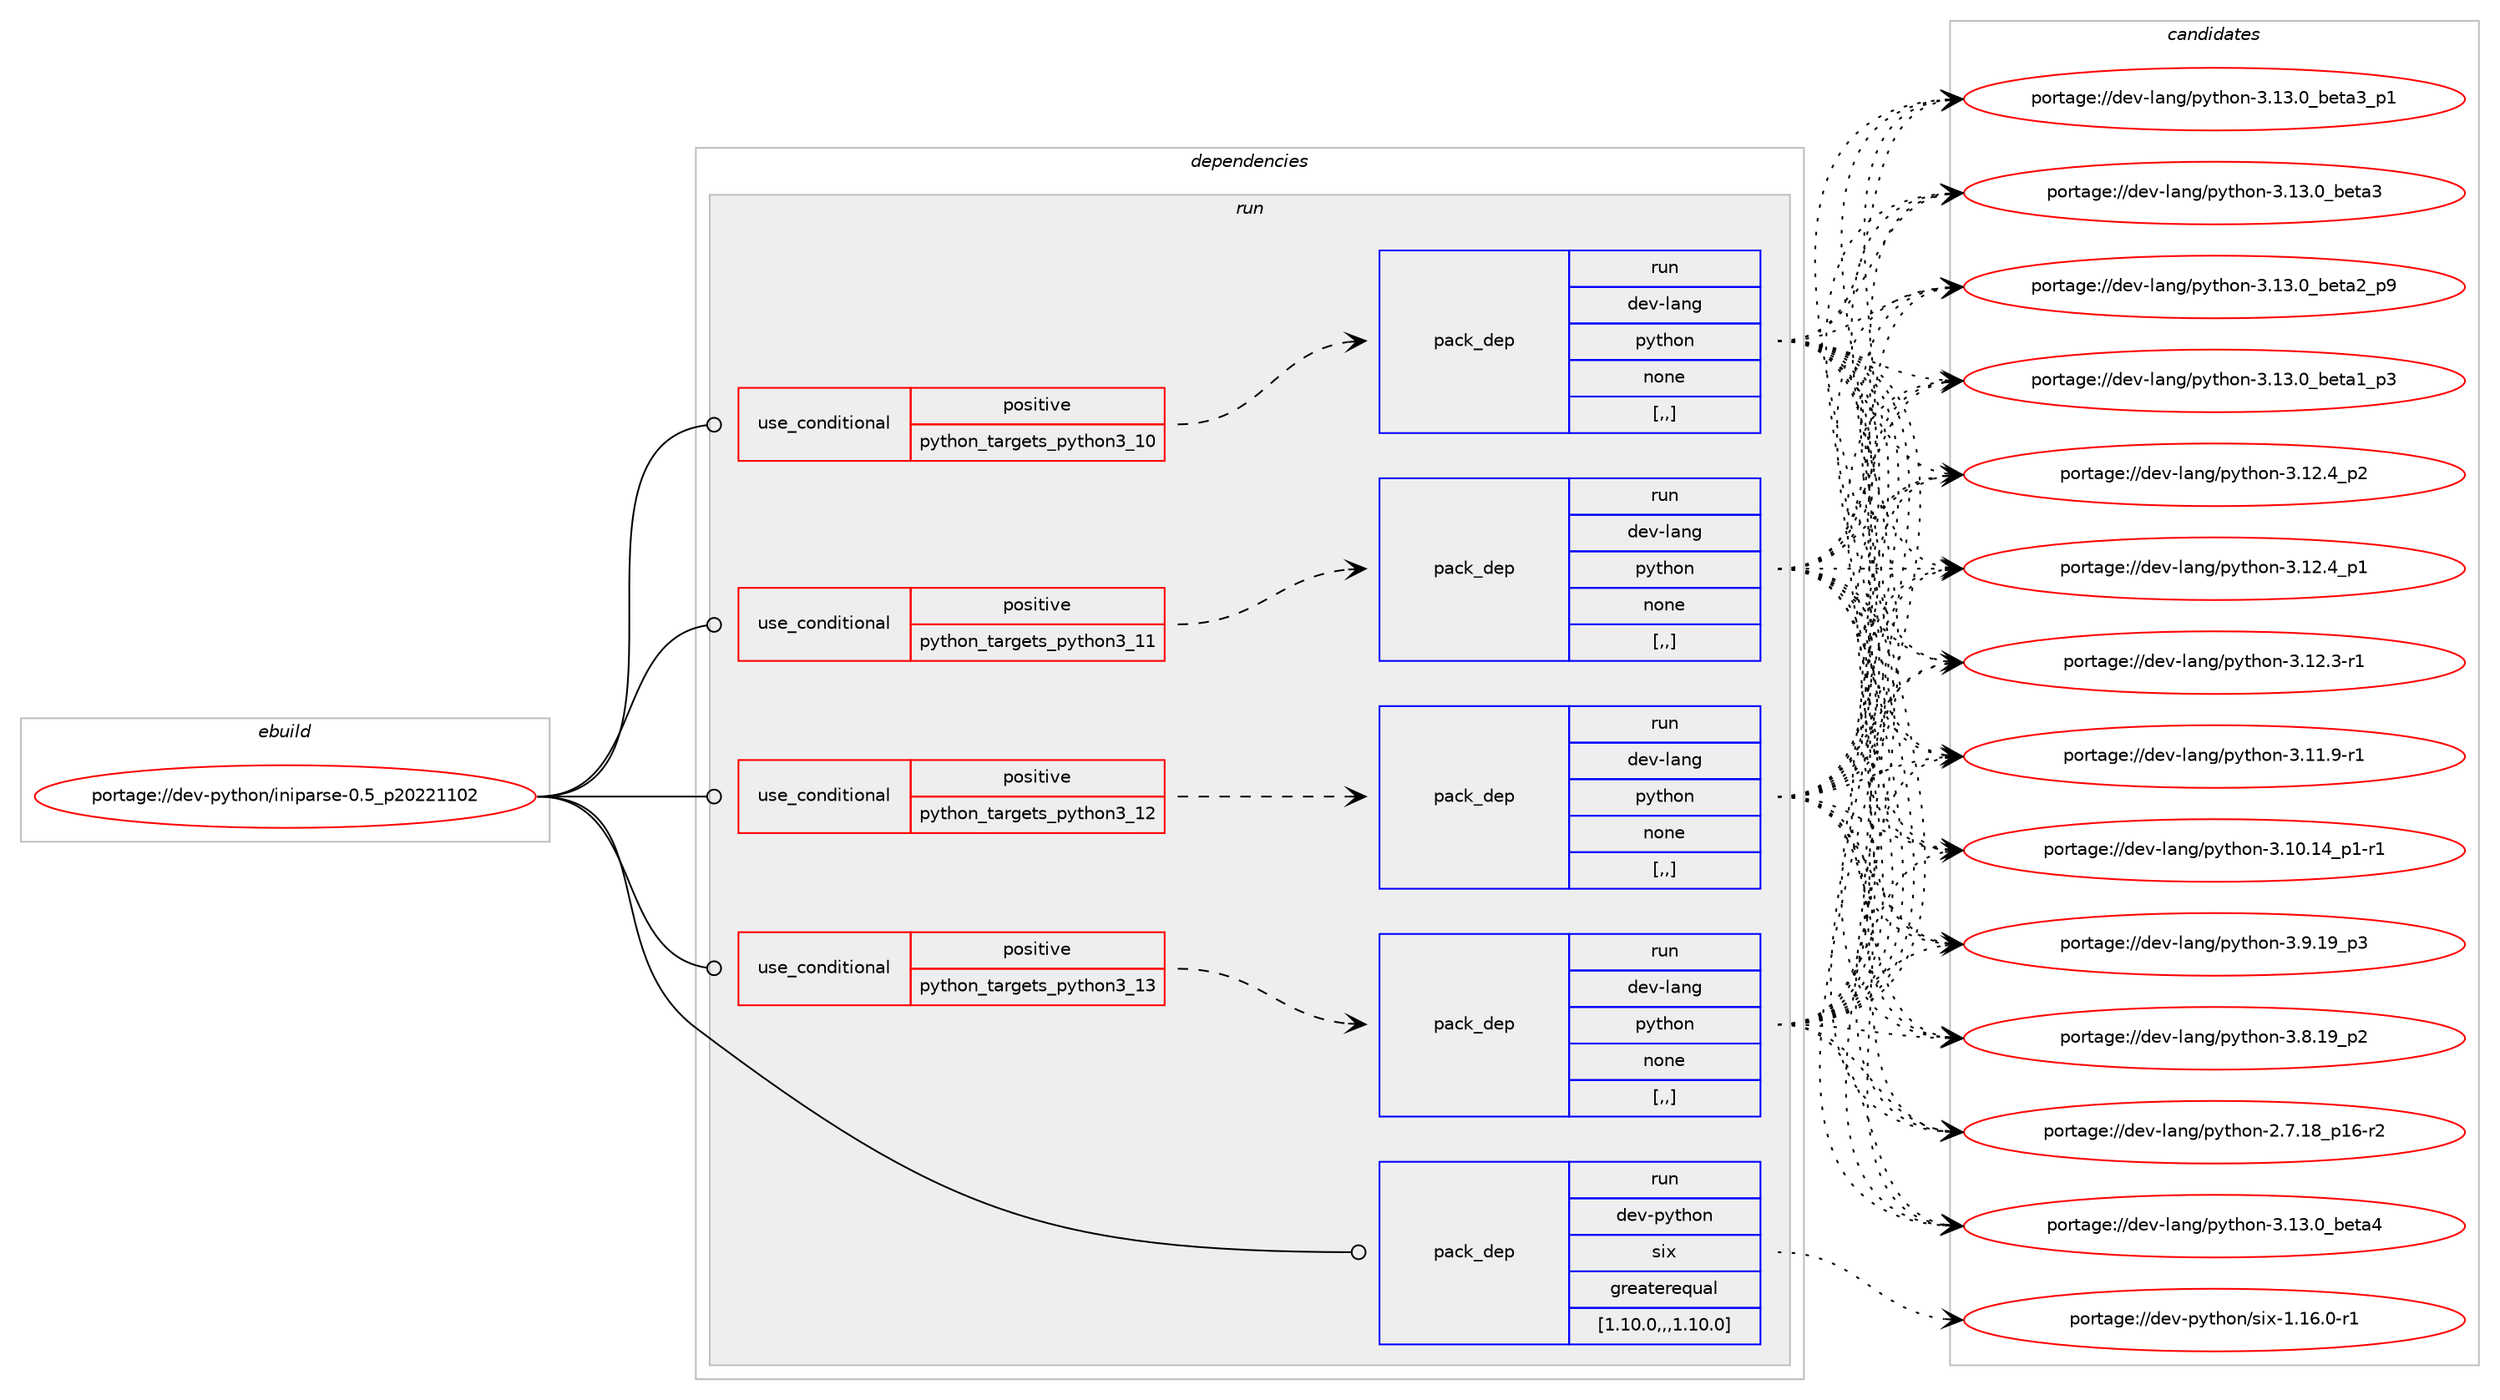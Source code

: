 digraph prolog {

# *************
# Graph options
# *************

newrank=true;
concentrate=true;
compound=true;
graph [rankdir=LR,fontname=Helvetica,fontsize=10,ranksep=1.5];#, ranksep=2.5, nodesep=0.2];
edge  [arrowhead=vee];
node  [fontname=Helvetica,fontsize=10];

# **********
# The ebuild
# **********

subgraph cluster_leftcol {
color=gray;
label=<<i>ebuild</i>>;
id [label="portage://dev-python/iniparse-0.5_p20221102", color=red, width=4, href="../dev-python/iniparse-0.5_p20221102.svg"];
}

# ****************
# The dependencies
# ****************

subgraph cluster_midcol {
color=gray;
label=<<i>dependencies</i>>;
subgraph cluster_compile {
fillcolor="#eeeeee";
style=filled;
label=<<i>compile</i>>;
}
subgraph cluster_compileandrun {
fillcolor="#eeeeee";
style=filled;
label=<<i>compile and run</i>>;
}
subgraph cluster_run {
fillcolor="#eeeeee";
style=filled;
label=<<i>run</i>>;
subgraph cond33701 {
dependency148634 [label=<<TABLE BORDER="0" CELLBORDER="1" CELLSPACING="0" CELLPADDING="4"><TR><TD ROWSPAN="3" CELLPADDING="10">use_conditional</TD></TR><TR><TD>positive</TD></TR><TR><TD>python_targets_python3_10</TD></TR></TABLE>>, shape=none, color=red];
subgraph pack113683 {
dependency148635 [label=<<TABLE BORDER="0" CELLBORDER="1" CELLSPACING="0" CELLPADDING="4" WIDTH="220"><TR><TD ROWSPAN="6" CELLPADDING="30">pack_dep</TD></TR><TR><TD WIDTH="110">run</TD></TR><TR><TD>dev-lang</TD></TR><TR><TD>python</TD></TR><TR><TD>none</TD></TR><TR><TD>[,,]</TD></TR></TABLE>>, shape=none, color=blue];
}
dependency148634:e -> dependency148635:w [weight=20,style="dashed",arrowhead="vee"];
}
id:e -> dependency148634:w [weight=20,style="solid",arrowhead="odot"];
subgraph cond33702 {
dependency148636 [label=<<TABLE BORDER="0" CELLBORDER="1" CELLSPACING="0" CELLPADDING="4"><TR><TD ROWSPAN="3" CELLPADDING="10">use_conditional</TD></TR><TR><TD>positive</TD></TR><TR><TD>python_targets_python3_11</TD></TR></TABLE>>, shape=none, color=red];
subgraph pack113684 {
dependency148637 [label=<<TABLE BORDER="0" CELLBORDER="1" CELLSPACING="0" CELLPADDING="4" WIDTH="220"><TR><TD ROWSPAN="6" CELLPADDING="30">pack_dep</TD></TR><TR><TD WIDTH="110">run</TD></TR><TR><TD>dev-lang</TD></TR><TR><TD>python</TD></TR><TR><TD>none</TD></TR><TR><TD>[,,]</TD></TR></TABLE>>, shape=none, color=blue];
}
dependency148636:e -> dependency148637:w [weight=20,style="dashed",arrowhead="vee"];
}
id:e -> dependency148636:w [weight=20,style="solid",arrowhead="odot"];
subgraph cond33703 {
dependency148638 [label=<<TABLE BORDER="0" CELLBORDER="1" CELLSPACING="0" CELLPADDING="4"><TR><TD ROWSPAN="3" CELLPADDING="10">use_conditional</TD></TR><TR><TD>positive</TD></TR><TR><TD>python_targets_python3_12</TD></TR></TABLE>>, shape=none, color=red];
subgraph pack113685 {
dependency148639 [label=<<TABLE BORDER="0" CELLBORDER="1" CELLSPACING="0" CELLPADDING="4" WIDTH="220"><TR><TD ROWSPAN="6" CELLPADDING="30">pack_dep</TD></TR><TR><TD WIDTH="110">run</TD></TR><TR><TD>dev-lang</TD></TR><TR><TD>python</TD></TR><TR><TD>none</TD></TR><TR><TD>[,,]</TD></TR></TABLE>>, shape=none, color=blue];
}
dependency148638:e -> dependency148639:w [weight=20,style="dashed",arrowhead="vee"];
}
id:e -> dependency148638:w [weight=20,style="solid",arrowhead="odot"];
subgraph cond33704 {
dependency148640 [label=<<TABLE BORDER="0" CELLBORDER="1" CELLSPACING="0" CELLPADDING="4"><TR><TD ROWSPAN="3" CELLPADDING="10">use_conditional</TD></TR><TR><TD>positive</TD></TR><TR><TD>python_targets_python3_13</TD></TR></TABLE>>, shape=none, color=red];
subgraph pack113686 {
dependency148641 [label=<<TABLE BORDER="0" CELLBORDER="1" CELLSPACING="0" CELLPADDING="4" WIDTH="220"><TR><TD ROWSPAN="6" CELLPADDING="30">pack_dep</TD></TR><TR><TD WIDTH="110">run</TD></TR><TR><TD>dev-lang</TD></TR><TR><TD>python</TD></TR><TR><TD>none</TD></TR><TR><TD>[,,]</TD></TR></TABLE>>, shape=none, color=blue];
}
dependency148640:e -> dependency148641:w [weight=20,style="dashed",arrowhead="vee"];
}
id:e -> dependency148640:w [weight=20,style="solid",arrowhead="odot"];
subgraph pack113687 {
dependency148642 [label=<<TABLE BORDER="0" CELLBORDER="1" CELLSPACING="0" CELLPADDING="4" WIDTH="220"><TR><TD ROWSPAN="6" CELLPADDING="30">pack_dep</TD></TR><TR><TD WIDTH="110">run</TD></TR><TR><TD>dev-python</TD></TR><TR><TD>six</TD></TR><TR><TD>greaterequal</TD></TR><TR><TD>[1.10.0,,,1.10.0]</TD></TR></TABLE>>, shape=none, color=blue];
}
id:e -> dependency148642:w [weight=20,style="solid",arrowhead="odot"];
}
}

# **************
# The candidates
# **************

subgraph cluster_choices {
rank=same;
color=gray;
label=<<i>candidates</i>>;

subgraph choice113683 {
color=black;
nodesep=1;
choice1001011184510897110103471121211161041111104551464951464895981011169752 [label="portage://dev-lang/python-3.13.0_beta4", color=red, width=4,href="../dev-lang/python-3.13.0_beta4.svg"];
choice10010111845108971101034711212111610411111045514649514648959810111697519511249 [label="portage://dev-lang/python-3.13.0_beta3_p1", color=red, width=4,href="../dev-lang/python-3.13.0_beta3_p1.svg"];
choice1001011184510897110103471121211161041111104551464951464895981011169751 [label="portage://dev-lang/python-3.13.0_beta3", color=red, width=4,href="../dev-lang/python-3.13.0_beta3.svg"];
choice10010111845108971101034711212111610411111045514649514648959810111697509511257 [label="portage://dev-lang/python-3.13.0_beta2_p9", color=red, width=4,href="../dev-lang/python-3.13.0_beta2_p9.svg"];
choice10010111845108971101034711212111610411111045514649514648959810111697499511251 [label="portage://dev-lang/python-3.13.0_beta1_p3", color=red, width=4,href="../dev-lang/python-3.13.0_beta1_p3.svg"];
choice100101118451089711010347112121116104111110455146495046529511250 [label="portage://dev-lang/python-3.12.4_p2", color=red, width=4,href="../dev-lang/python-3.12.4_p2.svg"];
choice100101118451089711010347112121116104111110455146495046529511249 [label="portage://dev-lang/python-3.12.4_p1", color=red, width=4,href="../dev-lang/python-3.12.4_p1.svg"];
choice100101118451089711010347112121116104111110455146495046514511449 [label="portage://dev-lang/python-3.12.3-r1", color=red, width=4,href="../dev-lang/python-3.12.3-r1.svg"];
choice100101118451089711010347112121116104111110455146494946574511449 [label="portage://dev-lang/python-3.11.9-r1", color=red, width=4,href="../dev-lang/python-3.11.9-r1.svg"];
choice100101118451089711010347112121116104111110455146494846495295112494511449 [label="portage://dev-lang/python-3.10.14_p1-r1", color=red, width=4,href="../dev-lang/python-3.10.14_p1-r1.svg"];
choice100101118451089711010347112121116104111110455146574649579511251 [label="portage://dev-lang/python-3.9.19_p3", color=red, width=4,href="../dev-lang/python-3.9.19_p3.svg"];
choice100101118451089711010347112121116104111110455146564649579511250 [label="portage://dev-lang/python-3.8.19_p2", color=red, width=4,href="../dev-lang/python-3.8.19_p2.svg"];
choice100101118451089711010347112121116104111110455046554649569511249544511450 [label="portage://dev-lang/python-2.7.18_p16-r2", color=red, width=4,href="../dev-lang/python-2.7.18_p16-r2.svg"];
dependency148635:e -> choice1001011184510897110103471121211161041111104551464951464895981011169752:w [style=dotted,weight="100"];
dependency148635:e -> choice10010111845108971101034711212111610411111045514649514648959810111697519511249:w [style=dotted,weight="100"];
dependency148635:e -> choice1001011184510897110103471121211161041111104551464951464895981011169751:w [style=dotted,weight="100"];
dependency148635:e -> choice10010111845108971101034711212111610411111045514649514648959810111697509511257:w [style=dotted,weight="100"];
dependency148635:e -> choice10010111845108971101034711212111610411111045514649514648959810111697499511251:w [style=dotted,weight="100"];
dependency148635:e -> choice100101118451089711010347112121116104111110455146495046529511250:w [style=dotted,weight="100"];
dependency148635:e -> choice100101118451089711010347112121116104111110455146495046529511249:w [style=dotted,weight="100"];
dependency148635:e -> choice100101118451089711010347112121116104111110455146495046514511449:w [style=dotted,weight="100"];
dependency148635:e -> choice100101118451089711010347112121116104111110455146494946574511449:w [style=dotted,weight="100"];
dependency148635:e -> choice100101118451089711010347112121116104111110455146494846495295112494511449:w [style=dotted,weight="100"];
dependency148635:e -> choice100101118451089711010347112121116104111110455146574649579511251:w [style=dotted,weight="100"];
dependency148635:e -> choice100101118451089711010347112121116104111110455146564649579511250:w [style=dotted,weight="100"];
dependency148635:e -> choice100101118451089711010347112121116104111110455046554649569511249544511450:w [style=dotted,weight="100"];
}
subgraph choice113684 {
color=black;
nodesep=1;
choice1001011184510897110103471121211161041111104551464951464895981011169752 [label="portage://dev-lang/python-3.13.0_beta4", color=red, width=4,href="../dev-lang/python-3.13.0_beta4.svg"];
choice10010111845108971101034711212111610411111045514649514648959810111697519511249 [label="portage://dev-lang/python-3.13.0_beta3_p1", color=red, width=4,href="../dev-lang/python-3.13.0_beta3_p1.svg"];
choice1001011184510897110103471121211161041111104551464951464895981011169751 [label="portage://dev-lang/python-3.13.0_beta3", color=red, width=4,href="../dev-lang/python-3.13.0_beta3.svg"];
choice10010111845108971101034711212111610411111045514649514648959810111697509511257 [label="portage://dev-lang/python-3.13.0_beta2_p9", color=red, width=4,href="../dev-lang/python-3.13.0_beta2_p9.svg"];
choice10010111845108971101034711212111610411111045514649514648959810111697499511251 [label="portage://dev-lang/python-3.13.0_beta1_p3", color=red, width=4,href="../dev-lang/python-3.13.0_beta1_p3.svg"];
choice100101118451089711010347112121116104111110455146495046529511250 [label="portage://dev-lang/python-3.12.4_p2", color=red, width=4,href="../dev-lang/python-3.12.4_p2.svg"];
choice100101118451089711010347112121116104111110455146495046529511249 [label="portage://dev-lang/python-3.12.4_p1", color=red, width=4,href="../dev-lang/python-3.12.4_p1.svg"];
choice100101118451089711010347112121116104111110455146495046514511449 [label="portage://dev-lang/python-3.12.3-r1", color=red, width=4,href="../dev-lang/python-3.12.3-r1.svg"];
choice100101118451089711010347112121116104111110455146494946574511449 [label="portage://dev-lang/python-3.11.9-r1", color=red, width=4,href="../dev-lang/python-3.11.9-r1.svg"];
choice100101118451089711010347112121116104111110455146494846495295112494511449 [label="portage://dev-lang/python-3.10.14_p1-r1", color=red, width=4,href="../dev-lang/python-3.10.14_p1-r1.svg"];
choice100101118451089711010347112121116104111110455146574649579511251 [label="portage://dev-lang/python-3.9.19_p3", color=red, width=4,href="../dev-lang/python-3.9.19_p3.svg"];
choice100101118451089711010347112121116104111110455146564649579511250 [label="portage://dev-lang/python-3.8.19_p2", color=red, width=4,href="../dev-lang/python-3.8.19_p2.svg"];
choice100101118451089711010347112121116104111110455046554649569511249544511450 [label="portage://dev-lang/python-2.7.18_p16-r2", color=red, width=4,href="../dev-lang/python-2.7.18_p16-r2.svg"];
dependency148637:e -> choice1001011184510897110103471121211161041111104551464951464895981011169752:w [style=dotted,weight="100"];
dependency148637:e -> choice10010111845108971101034711212111610411111045514649514648959810111697519511249:w [style=dotted,weight="100"];
dependency148637:e -> choice1001011184510897110103471121211161041111104551464951464895981011169751:w [style=dotted,weight="100"];
dependency148637:e -> choice10010111845108971101034711212111610411111045514649514648959810111697509511257:w [style=dotted,weight="100"];
dependency148637:e -> choice10010111845108971101034711212111610411111045514649514648959810111697499511251:w [style=dotted,weight="100"];
dependency148637:e -> choice100101118451089711010347112121116104111110455146495046529511250:w [style=dotted,weight="100"];
dependency148637:e -> choice100101118451089711010347112121116104111110455146495046529511249:w [style=dotted,weight="100"];
dependency148637:e -> choice100101118451089711010347112121116104111110455146495046514511449:w [style=dotted,weight="100"];
dependency148637:e -> choice100101118451089711010347112121116104111110455146494946574511449:w [style=dotted,weight="100"];
dependency148637:e -> choice100101118451089711010347112121116104111110455146494846495295112494511449:w [style=dotted,weight="100"];
dependency148637:e -> choice100101118451089711010347112121116104111110455146574649579511251:w [style=dotted,weight="100"];
dependency148637:e -> choice100101118451089711010347112121116104111110455146564649579511250:w [style=dotted,weight="100"];
dependency148637:e -> choice100101118451089711010347112121116104111110455046554649569511249544511450:w [style=dotted,weight="100"];
}
subgraph choice113685 {
color=black;
nodesep=1;
choice1001011184510897110103471121211161041111104551464951464895981011169752 [label="portage://dev-lang/python-3.13.0_beta4", color=red, width=4,href="../dev-lang/python-3.13.0_beta4.svg"];
choice10010111845108971101034711212111610411111045514649514648959810111697519511249 [label="portage://dev-lang/python-3.13.0_beta3_p1", color=red, width=4,href="../dev-lang/python-3.13.0_beta3_p1.svg"];
choice1001011184510897110103471121211161041111104551464951464895981011169751 [label="portage://dev-lang/python-3.13.0_beta3", color=red, width=4,href="../dev-lang/python-3.13.0_beta3.svg"];
choice10010111845108971101034711212111610411111045514649514648959810111697509511257 [label="portage://dev-lang/python-3.13.0_beta2_p9", color=red, width=4,href="../dev-lang/python-3.13.0_beta2_p9.svg"];
choice10010111845108971101034711212111610411111045514649514648959810111697499511251 [label="portage://dev-lang/python-3.13.0_beta1_p3", color=red, width=4,href="../dev-lang/python-3.13.0_beta1_p3.svg"];
choice100101118451089711010347112121116104111110455146495046529511250 [label="portage://dev-lang/python-3.12.4_p2", color=red, width=4,href="../dev-lang/python-3.12.4_p2.svg"];
choice100101118451089711010347112121116104111110455146495046529511249 [label="portage://dev-lang/python-3.12.4_p1", color=red, width=4,href="../dev-lang/python-3.12.4_p1.svg"];
choice100101118451089711010347112121116104111110455146495046514511449 [label="portage://dev-lang/python-3.12.3-r1", color=red, width=4,href="../dev-lang/python-3.12.3-r1.svg"];
choice100101118451089711010347112121116104111110455146494946574511449 [label="portage://dev-lang/python-3.11.9-r1", color=red, width=4,href="../dev-lang/python-3.11.9-r1.svg"];
choice100101118451089711010347112121116104111110455146494846495295112494511449 [label="portage://dev-lang/python-3.10.14_p1-r1", color=red, width=4,href="../dev-lang/python-3.10.14_p1-r1.svg"];
choice100101118451089711010347112121116104111110455146574649579511251 [label="portage://dev-lang/python-3.9.19_p3", color=red, width=4,href="../dev-lang/python-3.9.19_p3.svg"];
choice100101118451089711010347112121116104111110455146564649579511250 [label="portage://dev-lang/python-3.8.19_p2", color=red, width=4,href="../dev-lang/python-3.8.19_p2.svg"];
choice100101118451089711010347112121116104111110455046554649569511249544511450 [label="portage://dev-lang/python-2.7.18_p16-r2", color=red, width=4,href="../dev-lang/python-2.7.18_p16-r2.svg"];
dependency148639:e -> choice1001011184510897110103471121211161041111104551464951464895981011169752:w [style=dotted,weight="100"];
dependency148639:e -> choice10010111845108971101034711212111610411111045514649514648959810111697519511249:w [style=dotted,weight="100"];
dependency148639:e -> choice1001011184510897110103471121211161041111104551464951464895981011169751:w [style=dotted,weight="100"];
dependency148639:e -> choice10010111845108971101034711212111610411111045514649514648959810111697509511257:w [style=dotted,weight="100"];
dependency148639:e -> choice10010111845108971101034711212111610411111045514649514648959810111697499511251:w [style=dotted,weight="100"];
dependency148639:e -> choice100101118451089711010347112121116104111110455146495046529511250:w [style=dotted,weight="100"];
dependency148639:e -> choice100101118451089711010347112121116104111110455146495046529511249:w [style=dotted,weight="100"];
dependency148639:e -> choice100101118451089711010347112121116104111110455146495046514511449:w [style=dotted,weight="100"];
dependency148639:e -> choice100101118451089711010347112121116104111110455146494946574511449:w [style=dotted,weight="100"];
dependency148639:e -> choice100101118451089711010347112121116104111110455146494846495295112494511449:w [style=dotted,weight="100"];
dependency148639:e -> choice100101118451089711010347112121116104111110455146574649579511251:w [style=dotted,weight="100"];
dependency148639:e -> choice100101118451089711010347112121116104111110455146564649579511250:w [style=dotted,weight="100"];
dependency148639:e -> choice100101118451089711010347112121116104111110455046554649569511249544511450:w [style=dotted,weight="100"];
}
subgraph choice113686 {
color=black;
nodesep=1;
choice1001011184510897110103471121211161041111104551464951464895981011169752 [label="portage://dev-lang/python-3.13.0_beta4", color=red, width=4,href="../dev-lang/python-3.13.0_beta4.svg"];
choice10010111845108971101034711212111610411111045514649514648959810111697519511249 [label="portage://dev-lang/python-3.13.0_beta3_p1", color=red, width=4,href="../dev-lang/python-3.13.0_beta3_p1.svg"];
choice1001011184510897110103471121211161041111104551464951464895981011169751 [label="portage://dev-lang/python-3.13.0_beta3", color=red, width=4,href="../dev-lang/python-3.13.0_beta3.svg"];
choice10010111845108971101034711212111610411111045514649514648959810111697509511257 [label="portage://dev-lang/python-3.13.0_beta2_p9", color=red, width=4,href="../dev-lang/python-3.13.0_beta2_p9.svg"];
choice10010111845108971101034711212111610411111045514649514648959810111697499511251 [label="portage://dev-lang/python-3.13.0_beta1_p3", color=red, width=4,href="../dev-lang/python-3.13.0_beta1_p3.svg"];
choice100101118451089711010347112121116104111110455146495046529511250 [label="portage://dev-lang/python-3.12.4_p2", color=red, width=4,href="../dev-lang/python-3.12.4_p2.svg"];
choice100101118451089711010347112121116104111110455146495046529511249 [label="portage://dev-lang/python-3.12.4_p1", color=red, width=4,href="../dev-lang/python-3.12.4_p1.svg"];
choice100101118451089711010347112121116104111110455146495046514511449 [label="portage://dev-lang/python-3.12.3-r1", color=red, width=4,href="../dev-lang/python-3.12.3-r1.svg"];
choice100101118451089711010347112121116104111110455146494946574511449 [label="portage://dev-lang/python-3.11.9-r1", color=red, width=4,href="../dev-lang/python-3.11.9-r1.svg"];
choice100101118451089711010347112121116104111110455146494846495295112494511449 [label="portage://dev-lang/python-3.10.14_p1-r1", color=red, width=4,href="../dev-lang/python-3.10.14_p1-r1.svg"];
choice100101118451089711010347112121116104111110455146574649579511251 [label="portage://dev-lang/python-3.9.19_p3", color=red, width=4,href="../dev-lang/python-3.9.19_p3.svg"];
choice100101118451089711010347112121116104111110455146564649579511250 [label="portage://dev-lang/python-3.8.19_p2", color=red, width=4,href="../dev-lang/python-3.8.19_p2.svg"];
choice100101118451089711010347112121116104111110455046554649569511249544511450 [label="portage://dev-lang/python-2.7.18_p16-r2", color=red, width=4,href="../dev-lang/python-2.7.18_p16-r2.svg"];
dependency148641:e -> choice1001011184510897110103471121211161041111104551464951464895981011169752:w [style=dotted,weight="100"];
dependency148641:e -> choice10010111845108971101034711212111610411111045514649514648959810111697519511249:w [style=dotted,weight="100"];
dependency148641:e -> choice1001011184510897110103471121211161041111104551464951464895981011169751:w [style=dotted,weight="100"];
dependency148641:e -> choice10010111845108971101034711212111610411111045514649514648959810111697509511257:w [style=dotted,weight="100"];
dependency148641:e -> choice10010111845108971101034711212111610411111045514649514648959810111697499511251:w [style=dotted,weight="100"];
dependency148641:e -> choice100101118451089711010347112121116104111110455146495046529511250:w [style=dotted,weight="100"];
dependency148641:e -> choice100101118451089711010347112121116104111110455146495046529511249:w [style=dotted,weight="100"];
dependency148641:e -> choice100101118451089711010347112121116104111110455146495046514511449:w [style=dotted,weight="100"];
dependency148641:e -> choice100101118451089711010347112121116104111110455146494946574511449:w [style=dotted,weight="100"];
dependency148641:e -> choice100101118451089711010347112121116104111110455146494846495295112494511449:w [style=dotted,weight="100"];
dependency148641:e -> choice100101118451089711010347112121116104111110455146574649579511251:w [style=dotted,weight="100"];
dependency148641:e -> choice100101118451089711010347112121116104111110455146564649579511250:w [style=dotted,weight="100"];
dependency148641:e -> choice100101118451089711010347112121116104111110455046554649569511249544511450:w [style=dotted,weight="100"];
}
subgraph choice113687 {
color=black;
nodesep=1;
choice1001011184511212111610411111047115105120454946495446484511449 [label="portage://dev-python/six-1.16.0-r1", color=red, width=4,href="../dev-python/six-1.16.0-r1.svg"];
dependency148642:e -> choice1001011184511212111610411111047115105120454946495446484511449:w [style=dotted,weight="100"];
}
}

}
